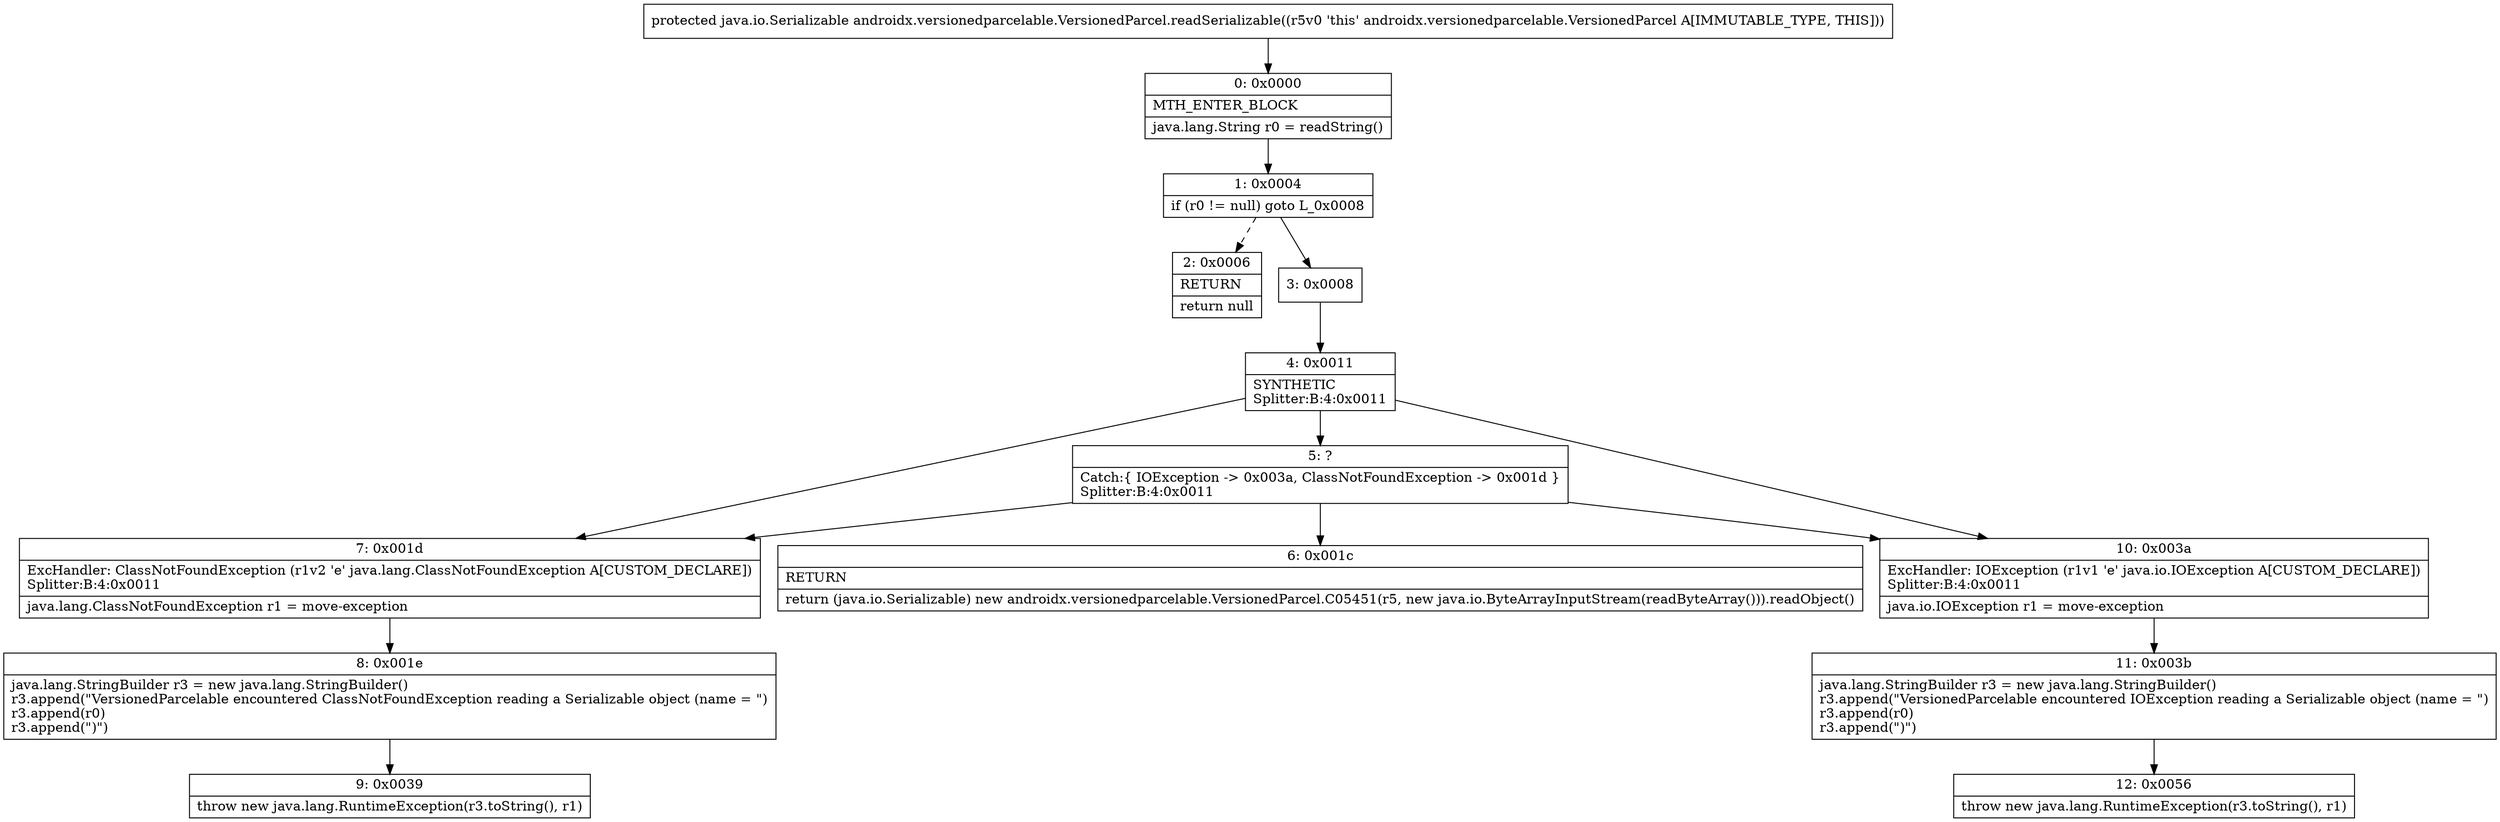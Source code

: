 digraph "CFG forandroidx.versionedparcelable.VersionedParcel.readSerializable()Ljava\/io\/Serializable;" {
Node_0 [shape=record,label="{0\:\ 0x0000|MTH_ENTER_BLOCK\l|java.lang.String r0 = readString()\l}"];
Node_1 [shape=record,label="{1\:\ 0x0004|if (r0 != null) goto L_0x0008\l}"];
Node_2 [shape=record,label="{2\:\ 0x0006|RETURN\l|return null\l}"];
Node_3 [shape=record,label="{3\:\ 0x0008}"];
Node_4 [shape=record,label="{4\:\ 0x0011|SYNTHETIC\lSplitter:B:4:0x0011\l}"];
Node_5 [shape=record,label="{5\:\ ?|Catch:\{ IOException \-\> 0x003a, ClassNotFoundException \-\> 0x001d \}\lSplitter:B:4:0x0011\l}"];
Node_6 [shape=record,label="{6\:\ 0x001c|RETURN\l|return (java.io.Serializable) new androidx.versionedparcelable.VersionedParcel.C05451(r5, new java.io.ByteArrayInputStream(readByteArray())).readObject()\l}"];
Node_7 [shape=record,label="{7\:\ 0x001d|ExcHandler: ClassNotFoundException (r1v2 'e' java.lang.ClassNotFoundException A[CUSTOM_DECLARE])\lSplitter:B:4:0x0011\l|java.lang.ClassNotFoundException r1 = move\-exception\l}"];
Node_8 [shape=record,label="{8\:\ 0x001e|java.lang.StringBuilder r3 = new java.lang.StringBuilder()\lr3.append(\"VersionedParcelable encountered ClassNotFoundException reading a Serializable object (name = \")\lr3.append(r0)\lr3.append(\")\")\l}"];
Node_9 [shape=record,label="{9\:\ 0x0039|throw new java.lang.RuntimeException(r3.toString(), r1)\l}"];
Node_10 [shape=record,label="{10\:\ 0x003a|ExcHandler: IOException (r1v1 'e' java.io.IOException A[CUSTOM_DECLARE])\lSplitter:B:4:0x0011\l|java.io.IOException r1 = move\-exception\l}"];
Node_11 [shape=record,label="{11\:\ 0x003b|java.lang.StringBuilder r3 = new java.lang.StringBuilder()\lr3.append(\"VersionedParcelable encountered IOException reading a Serializable object (name = \")\lr3.append(r0)\lr3.append(\")\")\l}"];
Node_12 [shape=record,label="{12\:\ 0x0056|throw new java.lang.RuntimeException(r3.toString(), r1)\l}"];
MethodNode[shape=record,label="{protected java.io.Serializable androidx.versionedparcelable.VersionedParcel.readSerializable((r5v0 'this' androidx.versionedparcelable.VersionedParcel A[IMMUTABLE_TYPE, THIS])) }"];
MethodNode -> Node_0;
Node_0 -> Node_1;
Node_1 -> Node_2[style=dashed];
Node_1 -> Node_3;
Node_3 -> Node_4;
Node_4 -> Node_5;
Node_4 -> Node_10;
Node_4 -> Node_7;
Node_5 -> Node_6;
Node_5 -> Node_10;
Node_5 -> Node_7;
Node_7 -> Node_8;
Node_8 -> Node_9;
Node_10 -> Node_11;
Node_11 -> Node_12;
}

